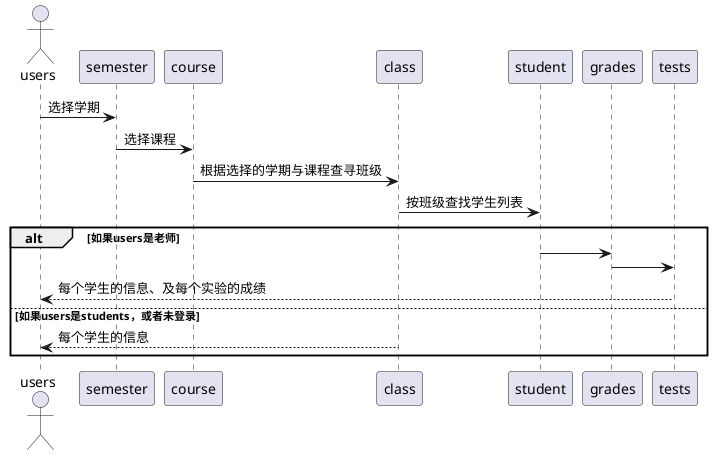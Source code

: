 @startuml
actor users
users -> semester : 选择学期
semester -> course :选择课程
course -> class: 根据选择的学期与课程查寻班级
class -> student: 按班级查找学生列表
alt 如果users是老师
	student -> grades
	grades -> tests
	tests --> users:每个学生的信息、及每个实验的成绩
else 如果users是students，或者未登录
    class --> users:每个学生的信息
end
@enduml